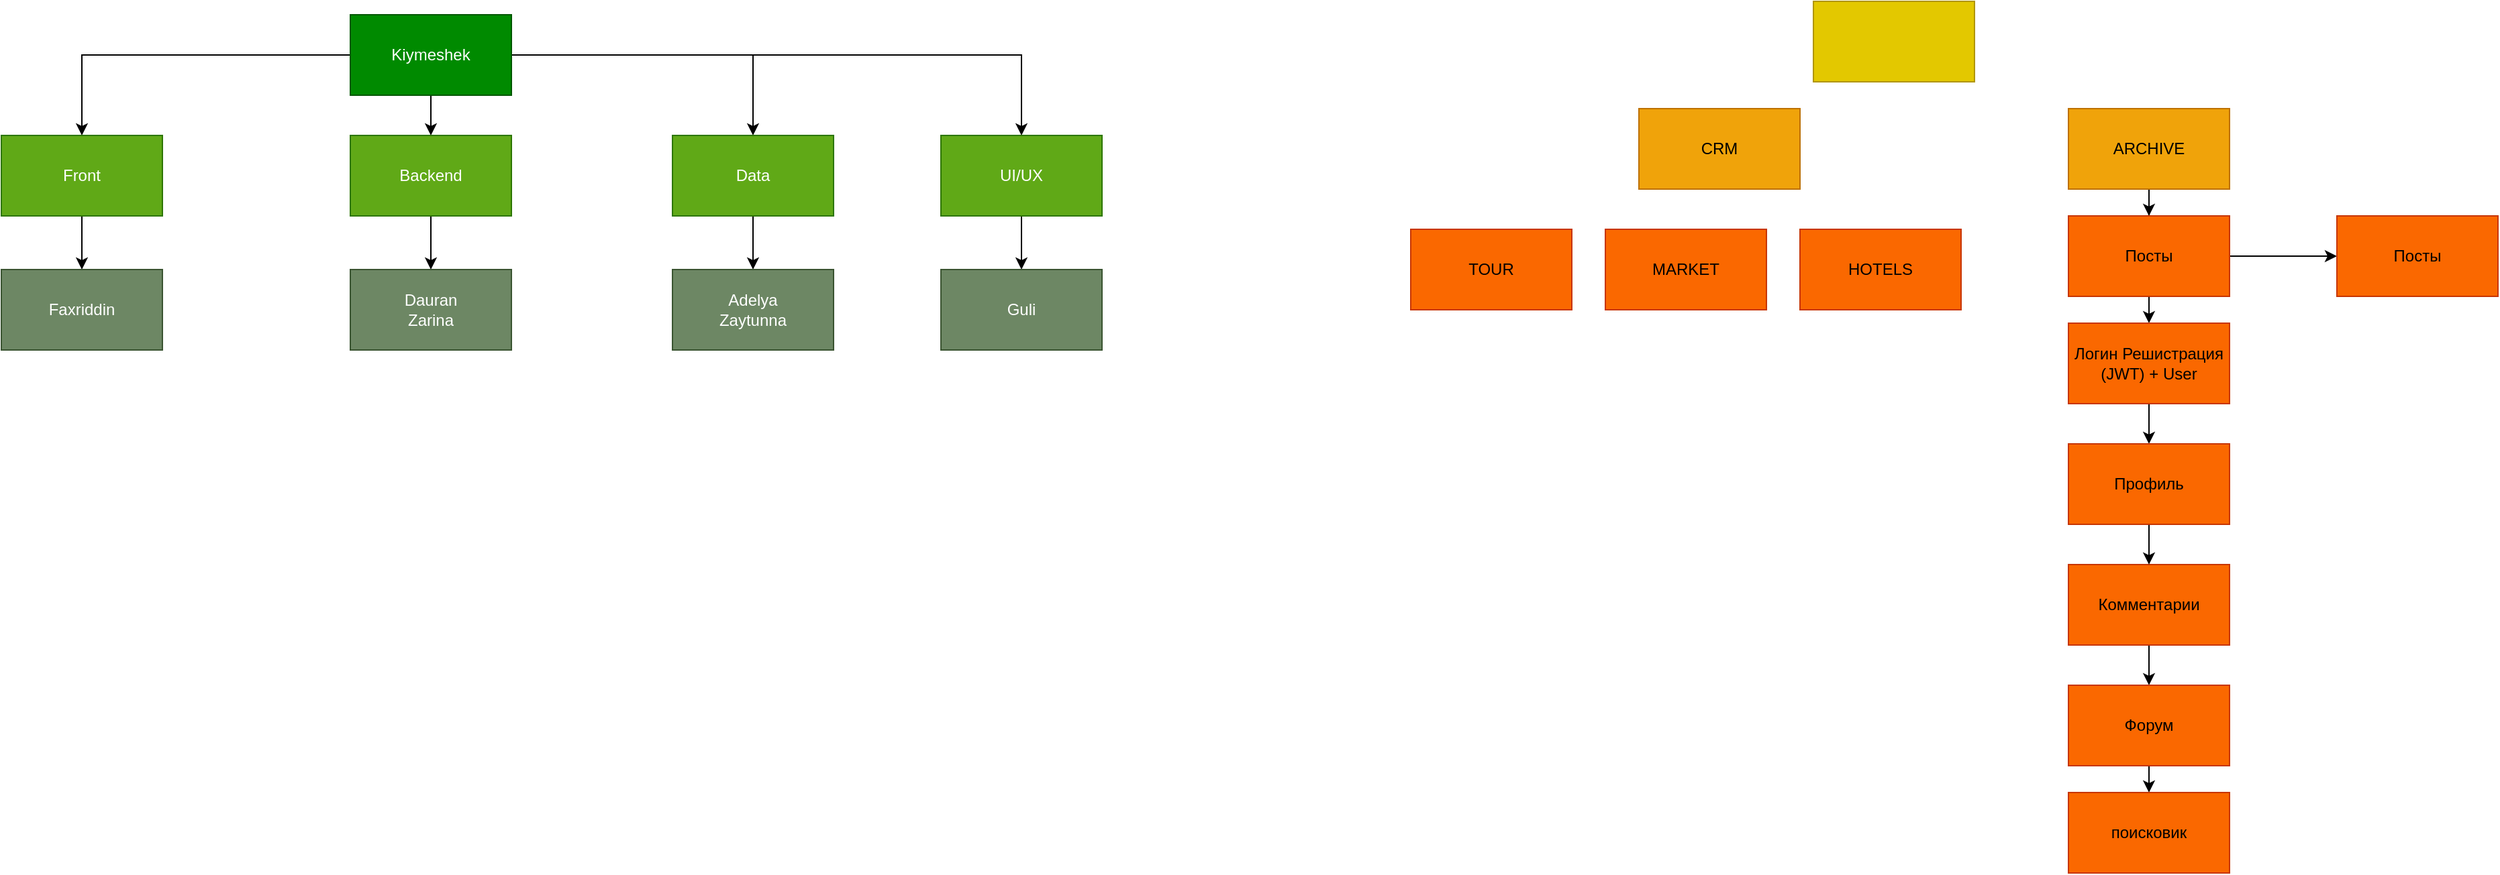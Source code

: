 <mxfile version="21.2.3" type="github">
  <diagram name="Page-1" id="_8jgKgyxNvDJemFko0Fo">
    <mxGraphModel dx="990" dy="519" grid="1" gridSize="10" guides="1" tooltips="1" connect="1" arrows="1" fold="1" page="1" pageScale="1" pageWidth="850" pageHeight="1100" math="0" shadow="0">
      <root>
        <mxCell id="0" />
        <mxCell id="1" parent="0" />
        <mxCell id="_BDILKlF3ghnNM7qem3Y-3" style="edgeStyle=orthogonalEdgeStyle;rounded=0;orthogonalLoop=1;jettySize=auto;html=1;entryX=0.5;entryY=0;entryDx=0;entryDy=0;" parent="1" source="_BDILKlF3ghnNM7qem3Y-1" target="_BDILKlF3ghnNM7qem3Y-2" edge="1">
          <mxGeometry relative="1" as="geometry" />
        </mxCell>
        <mxCell id="_BDILKlF3ghnNM7qem3Y-5" style="edgeStyle=orthogonalEdgeStyle;rounded=0;orthogonalLoop=1;jettySize=auto;html=1;exitX=0.5;exitY=1;exitDx=0;exitDy=0;entryX=0.5;entryY=0;entryDx=0;entryDy=0;" parent="1" source="_BDILKlF3ghnNM7qem3Y-1" target="_BDILKlF3ghnNM7qem3Y-4" edge="1">
          <mxGeometry relative="1" as="geometry" />
        </mxCell>
        <mxCell id="_BDILKlF3ghnNM7qem3Y-7" style="edgeStyle=orthogonalEdgeStyle;rounded=0;orthogonalLoop=1;jettySize=auto;html=1;exitX=1;exitY=0.5;exitDx=0;exitDy=0;entryX=0.5;entryY=0;entryDx=0;entryDy=0;" parent="1" source="_BDILKlF3ghnNM7qem3Y-1" target="_BDILKlF3ghnNM7qem3Y-6" edge="1">
          <mxGeometry relative="1" as="geometry" />
        </mxCell>
        <mxCell id="_BDILKlF3ghnNM7qem3Y-9" style="edgeStyle=orthogonalEdgeStyle;rounded=0;orthogonalLoop=1;jettySize=auto;html=1;entryX=0.5;entryY=0;entryDx=0;entryDy=0;" parent="1" source="_BDILKlF3ghnNM7qem3Y-1" target="_BDILKlF3ghnNM7qem3Y-8" edge="1">
          <mxGeometry relative="1" as="geometry" />
        </mxCell>
        <mxCell id="_BDILKlF3ghnNM7qem3Y-1" value="Kiymeshek" style="rounded=0;whiteSpace=wrap;html=1;fillColor=#008a00;fontColor=#ffffff;strokeColor=#005700;" parent="1" vertex="1">
          <mxGeometry x="340" y="50" width="120" height="60" as="geometry" />
        </mxCell>
        <mxCell id="_BDILKlF3ghnNM7qem3Y-11" style="edgeStyle=orthogonalEdgeStyle;rounded=0;orthogonalLoop=1;jettySize=auto;html=1;exitX=0.5;exitY=1;exitDx=0;exitDy=0;entryX=0.5;entryY=0;entryDx=0;entryDy=0;" parent="1" source="_BDILKlF3ghnNM7qem3Y-2" target="_BDILKlF3ghnNM7qem3Y-10" edge="1">
          <mxGeometry relative="1" as="geometry" />
        </mxCell>
        <mxCell id="_BDILKlF3ghnNM7qem3Y-2" value="Front" style="rounded=0;whiteSpace=wrap;html=1;fillColor=#60a917;fontColor=#ffffff;strokeColor=#2D7600;" parent="1" vertex="1">
          <mxGeometry x="80" y="140" width="120" height="60" as="geometry" />
        </mxCell>
        <mxCell id="_BDILKlF3ghnNM7qem3Y-13" style="edgeStyle=orthogonalEdgeStyle;rounded=0;orthogonalLoop=1;jettySize=auto;html=1;exitX=0.5;exitY=1;exitDx=0;exitDy=0;entryX=0.5;entryY=0;entryDx=0;entryDy=0;" parent="1" source="_BDILKlF3ghnNM7qem3Y-4" target="_BDILKlF3ghnNM7qem3Y-12" edge="1">
          <mxGeometry relative="1" as="geometry" />
        </mxCell>
        <mxCell id="_BDILKlF3ghnNM7qem3Y-4" value="Backend" style="rounded=0;whiteSpace=wrap;html=1;fillColor=#60a917;fontColor=#ffffff;strokeColor=#2D7600;" parent="1" vertex="1">
          <mxGeometry x="340" y="140" width="120" height="60" as="geometry" />
        </mxCell>
        <mxCell id="_BDILKlF3ghnNM7qem3Y-15" style="edgeStyle=orthogonalEdgeStyle;rounded=0;orthogonalLoop=1;jettySize=auto;html=1;exitX=0.5;exitY=1;exitDx=0;exitDy=0;entryX=0.5;entryY=0;entryDx=0;entryDy=0;" parent="1" source="_BDILKlF3ghnNM7qem3Y-6" target="_BDILKlF3ghnNM7qem3Y-14" edge="1">
          <mxGeometry relative="1" as="geometry" />
        </mxCell>
        <mxCell id="_BDILKlF3ghnNM7qem3Y-6" value="Data" style="rounded=0;whiteSpace=wrap;html=1;fillColor=#60a917;fontColor=#ffffff;strokeColor=#2D7600;" parent="1" vertex="1">
          <mxGeometry x="580" y="140" width="120" height="60" as="geometry" />
        </mxCell>
        <mxCell id="_BDILKlF3ghnNM7qem3Y-18" style="edgeStyle=orthogonalEdgeStyle;rounded=0;orthogonalLoop=1;jettySize=auto;html=1;exitX=0.5;exitY=1;exitDx=0;exitDy=0;entryX=0.5;entryY=0;entryDx=0;entryDy=0;" parent="1" source="_BDILKlF3ghnNM7qem3Y-8" target="_BDILKlF3ghnNM7qem3Y-16" edge="1">
          <mxGeometry relative="1" as="geometry" />
        </mxCell>
        <mxCell id="_BDILKlF3ghnNM7qem3Y-8" value="UI/UX" style="rounded=0;whiteSpace=wrap;html=1;fillColor=#60a917;fontColor=#ffffff;strokeColor=#2D7600;" parent="1" vertex="1">
          <mxGeometry x="780" y="140" width="120" height="60" as="geometry" />
        </mxCell>
        <mxCell id="_BDILKlF3ghnNM7qem3Y-10" value="Faxriddin&lt;br&gt;" style="rounded=0;whiteSpace=wrap;html=1;fillColor=#6d8764;fontColor=#ffffff;strokeColor=#3A5431;" parent="1" vertex="1">
          <mxGeometry x="80" y="240" width="120" height="60" as="geometry" />
        </mxCell>
        <mxCell id="_BDILKlF3ghnNM7qem3Y-12" value="Dauran&lt;br&gt;Zarina" style="rounded=0;whiteSpace=wrap;html=1;fillColor=#6d8764;fontColor=#ffffff;strokeColor=#3A5431;" parent="1" vertex="1">
          <mxGeometry x="340" y="240" width="120" height="60" as="geometry" />
        </mxCell>
        <mxCell id="_BDILKlF3ghnNM7qem3Y-14" value="Adelya&lt;br&gt;Zaytunna" style="rounded=0;whiteSpace=wrap;html=1;fillColor=#6d8764;fontColor=#ffffff;strokeColor=#3A5431;" parent="1" vertex="1">
          <mxGeometry x="580" y="240" width="120" height="60" as="geometry" />
        </mxCell>
        <mxCell id="_BDILKlF3ghnNM7qem3Y-16" value="Guli" style="rounded=0;whiteSpace=wrap;html=1;fillColor=#6d8764;strokeColor=#3A5431;fontColor=#ffffff;" parent="1" vertex="1">
          <mxGeometry x="780" y="240" width="120" height="60" as="geometry" />
        </mxCell>
        <mxCell id="_BDILKlF3ghnNM7qem3Y-19" value="" style="rounded=0;whiteSpace=wrap;html=1;fillColor=#e3c800;fontColor=#000000;strokeColor=#B09500;" parent="1" vertex="1">
          <mxGeometry x="1430" y="40" width="120" height="60" as="geometry" />
        </mxCell>
        <mxCell id="Zndm5QwIXTV2y5WvRQ7I-4" style="edgeStyle=orthogonalEdgeStyle;rounded=0;orthogonalLoop=1;jettySize=auto;html=1;exitX=0.5;exitY=1;exitDx=0;exitDy=0;" parent="1" source="_BDILKlF3ghnNM7qem3Y-20" target="Zndm5QwIXTV2y5WvRQ7I-1" edge="1">
          <mxGeometry relative="1" as="geometry" />
        </mxCell>
        <mxCell id="_BDILKlF3ghnNM7qem3Y-20" value="ARCHIVE" style="rounded=0;whiteSpace=wrap;html=1;fillColor=#f0a30a;fontColor=#000000;strokeColor=#BD7000;" parent="1" vertex="1">
          <mxGeometry x="1620" y="120" width="120" height="60" as="geometry" />
        </mxCell>
        <mxCell id="_BDILKlF3ghnNM7qem3Y-21" value="CRM" style="rounded=0;whiteSpace=wrap;html=1;fillColor=#f0a30a;fontColor=#000000;strokeColor=#BD7000;" parent="1" vertex="1">
          <mxGeometry x="1300" y="120" width="120" height="60" as="geometry" />
        </mxCell>
        <mxCell id="_BDILKlF3ghnNM7qem3Y-22" value="TOUR" style="rounded=0;whiteSpace=wrap;html=1;fillColor=#fa6800;fontColor=#000000;strokeColor=#C73500;" parent="1" vertex="1">
          <mxGeometry x="1130" y="210" width="120" height="60" as="geometry" />
        </mxCell>
        <mxCell id="_BDILKlF3ghnNM7qem3Y-23" value="MARKET" style="rounded=0;whiteSpace=wrap;html=1;fillColor=#fa6800;fontColor=#000000;strokeColor=#C73500;" parent="1" vertex="1">
          <mxGeometry x="1275" y="210" width="120" height="60" as="geometry" />
        </mxCell>
        <mxCell id="_BDILKlF3ghnNM7qem3Y-24" value="HOTELS" style="rounded=0;whiteSpace=wrap;html=1;fillColor=#fa6800;fontColor=#000000;strokeColor=#C73500;" parent="1" vertex="1">
          <mxGeometry x="1420" y="210" width="120" height="60" as="geometry" />
        </mxCell>
        <mxCell id="Zndm5QwIXTV2y5WvRQ7I-9" style="edgeStyle=orthogonalEdgeStyle;rounded=0;orthogonalLoop=1;jettySize=auto;html=1;exitX=0.5;exitY=1;exitDx=0;exitDy=0;entryX=0.5;entryY=0;entryDx=0;entryDy=0;" parent="1" source="Zndm5QwIXTV2y5WvRQ7I-1" target="Zndm5QwIXTV2y5WvRQ7I-2" edge="1">
          <mxGeometry relative="1" as="geometry" />
        </mxCell>
        <mxCell id="Z2NuQ2t1IbzN9ony8bof-2" value="" style="edgeStyle=orthogonalEdgeStyle;rounded=0;orthogonalLoop=1;jettySize=auto;html=1;" edge="1" parent="1" source="Zndm5QwIXTV2y5WvRQ7I-1" target="Z2NuQ2t1IbzN9ony8bof-1">
          <mxGeometry relative="1" as="geometry" />
        </mxCell>
        <mxCell id="Zndm5QwIXTV2y5WvRQ7I-1" value="Посты" style="rounded=0;whiteSpace=wrap;html=1;fillColor=#fa6800;fontColor=#000000;strokeColor=#C73500;" parent="1" vertex="1">
          <mxGeometry x="1620" y="200" width="120" height="60" as="geometry" />
        </mxCell>
        <mxCell id="Zndm5QwIXTV2y5WvRQ7I-10" style="edgeStyle=orthogonalEdgeStyle;rounded=0;orthogonalLoop=1;jettySize=auto;html=1;exitX=0.5;exitY=1;exitDx=0;exitDy=0;entryX=0.5;entryY=0;entryDx=0;entryDy=0;" parent="1" source="Zndm5QwIXTV2y5WvRQ7I-2" target="Zndm5QwIXTV2y5WvRQ7I-8" edge="1">
          <mxGeometry relative="1" as="geometry" />
        </mxCell>
        <mxCell id="Zndm5QwIXTV2y5WvRQ7I-2" value="Логин Решистрация (JWT) + User" style="rounded=0;whiteSpace=wrap;html=1;fillColor=#fa6800;fontColor=#000000;strokeColor=#C73500;" parent="1" vertex="1">
          <mxGeometry x="1620" y="280" width="120" height="60" as="geometry" />
        </mxCell>
        <mxCell id="Zndm5QwIXTV2y5WvRQ7I-12" style="edgeStyle=orthogonalEdgeStyle;rounded=0;orthogonalLoop=1;jettySize=auto;html=1;exitX=0.5;exitY=1;exitDx=0;exitDy=0;entryX=0.5;entryY=0;entryDx=0;entryDy=0;" parent="1" source="Zndm5QwIXTV2y5WvRQ7I-3" target="Zndm5QwIXTV2y5WvRQ7I-7" edge="1">
          <mxGeometry relative="1" as="geometry" />
        </mxCell>
        <mxCell id="Zndm5QwIXTV2y5WvRQ7I-3" value="Комментарии" style="rounded=0;whiteSpace=wrap;html=1;fillColor=#fa6800;fontColor=#000000;strokeColor=#C73500;" parent="1" vertex="1">
          <mxGeometry x="1620" y="460" width="120" height="60" as="geometry" />
        </mxCell>
        <mxCell id="Zndm5QwIXTV2y5WvRQ7I-14" style="edgeStyle=orthogonalEdgeStyle;rounded=0;orthogonalLoop=1;jettySize=auto;html=1;exitX=0.5;exitY=1;exitDx=0;exitDy=0;entryX=0.5;entryY=0;entryDx=0;entryDy=0;" parent="1" source="Zndm5QwIXTV2y5WvRQ7I-7" target="Zndm5QwIXTV2y5WvRQ7I-13" edge="1">
          <mxGeometry relative="1" as="geometry" />
        </mxCell>
        <mxCell id="Zndm5QwIXTV2y5WvRQ7I-7" value="Форум" style="rounded=0;whiteSpace=wrap;html=1;fillColor=#fa6800;fontColor=#000000;strokeColor=#C73500;" parent="1" vertex="1">
          <mxGeometry x="1620" y="550" width="120" height="60" as="geometry" />
        </mxCell>
        <mxCell id="Zndm5QwIXTV2y5WvRQ7I-11" style="edgeStyle=orthogonalEdgeStyle;rounded=0;orthogonalLoop=1;jettySize=auto;html=1;exitX=0.5;exitY=1;exitDx=0;exitDy=0;entryX=0.5;entryY=0;entryDx=0;entryDy=0;" parent="1" source="Zndm5QwIXTV2y5WvRQ7I-8" target="Zndm5QwIXTV2y5WvRQ7I-3" edge="1">
          <mxGeometry relative="1" as="geometry" />
        </mxCell>
        <mxCell id="Zndm5QwIXTV2y5WvRQ7I-8" value="Профиль" style="rounded=0;whiteSpace=wrap;html=1;fillColor=#fa6800;fontColor=#000000;strokeColor=#C73500;" parent="1" vertex="1">
          <mxGeometry x="1620" y="370" width="120" height="60" as="geometry" />
        </mxCell>
        <mxCell id="Zndm5QwIXTV2y5WvRQ7I-13" value="поисковик" style="rounded=0;whiteSpace=wrap;html=1;fillColor=#fa6800;fontColor=#000000;strokeColor=#C73500;" parent="1" vertex="1">
          <mxGeometry x="1620" y="630" width="120" height="60" as="geometry" />
        </mxCell>
        <mxCell id="Z2NuQ2t1IbzN9ony8bof-1" value="Посты" style="rounded=0;whiteSpace=wrap;html=1;fillColor=#fa6800;fontColor=#000000;strokeColor=#C73500;" vertex="1" parent="1">
          <mxGeometry x="1820" y="200" width="120" height="60" as="geometry" />
        </mxCell>
      </root>
    </mxGraphModel>
  </diagram>
</mxfile>
